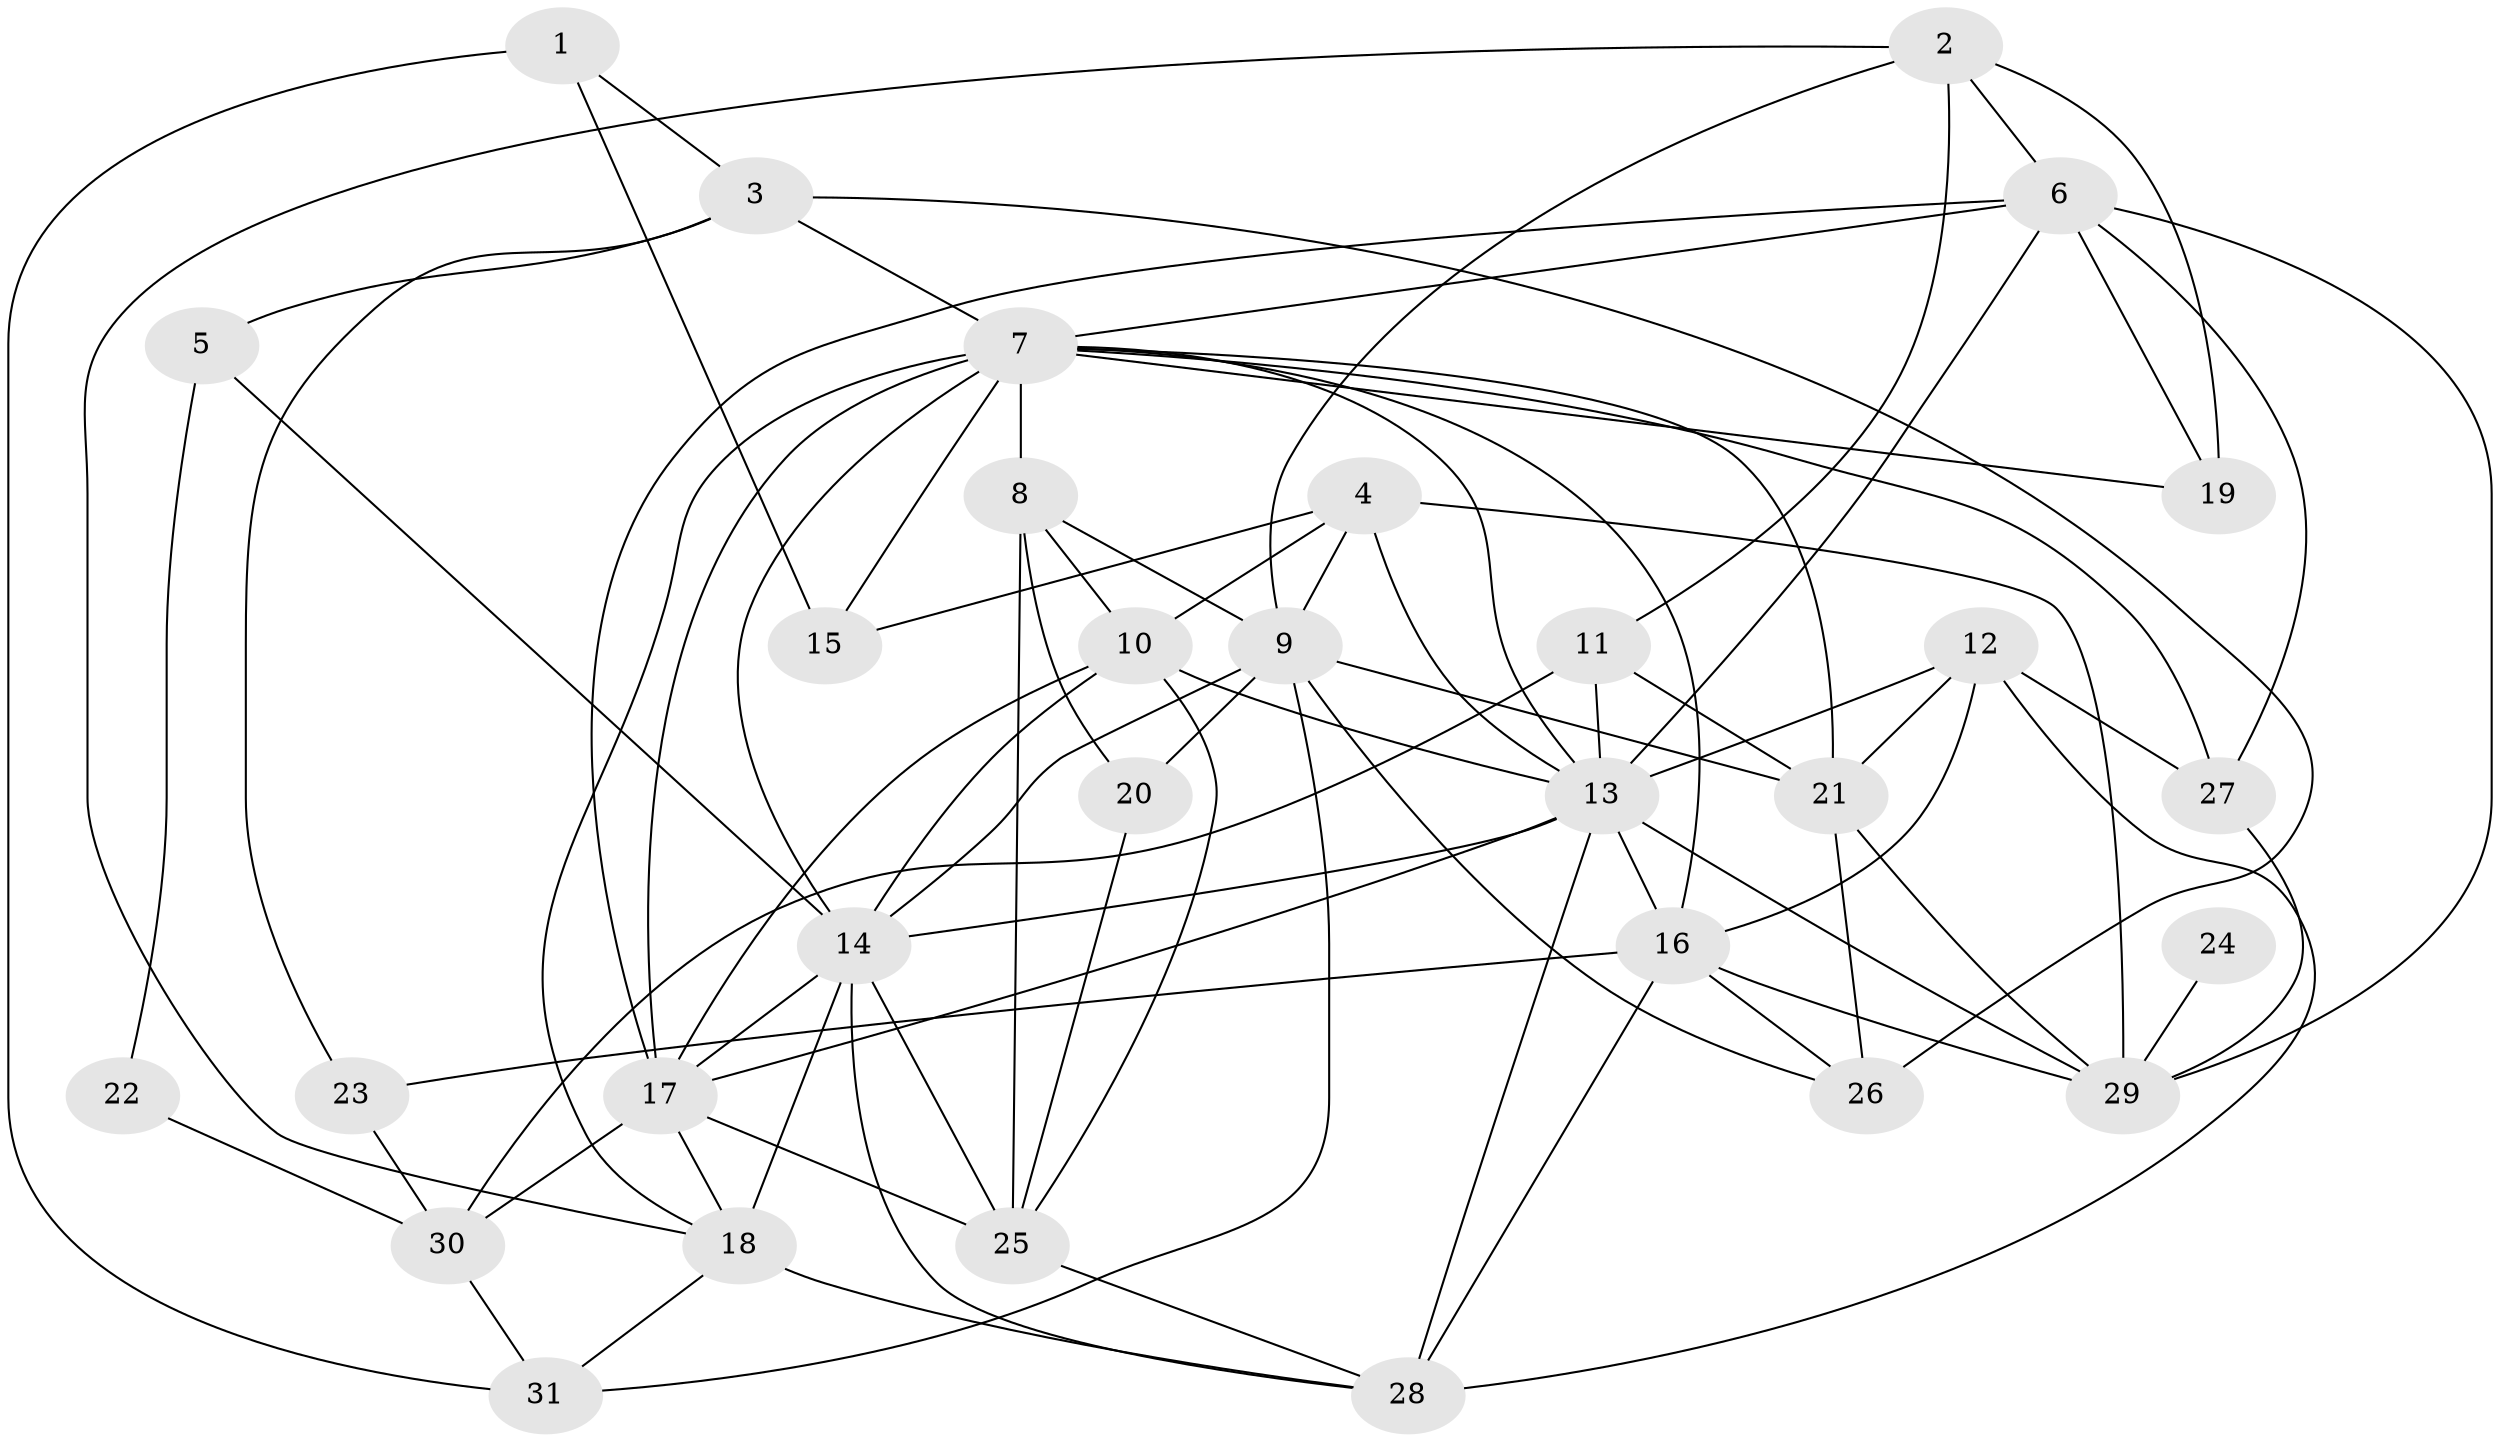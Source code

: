 // original degree distribution, {2: 0.12987012987012986, 4: 0.2077922077922078, 5: 0.2597402597402597, 7: 0.05194805194805195, 3: 0.2857142857142857, 6: 0.06493506493506493}
// Generated by graph-tools (version 1.1) at 2025/37/03/04/25 23:37:07]
// undirected, 31 vertices, 83 edges
graph export_dot {
  node [color=gray90,style=filled];
  1;
  2;
  3;
  4;
  5;
  6;
  7;
  8;
  9;
  10;
  11;
  12;
  13;
  14;
  15;
  16;
  17;
  18;
  19;
  20;
  21;
  22;
  23;
  24;
  25;
  26;
  27;
  28;
  29;
  30;
  31;
  1 -- 3 [weight=2.0];
  1 -- 15 [weight=2.0];
  1 -- 31 [weight=1.0];
  2 -- 6 [weight=1.0];
  2 -- 9 [weight=1.0];
  2 -- 11 [weight=1.0];
  2 -- 18 [weight=1.0];
  2 -- 19 [weight=1.0];
  3 -- 5 [weight=2.0];
  3 -- 7 [weight=2.0];
  3 -- 23 [weight=1.0];
  3 -- 26 [weight=2.0];
  4 -- 9 [weight=1.0];
  4 -- 10 [weight=1.0];
  4 -- 13 [weight=1.0];
  4 -- 15 [weight=1.0];
  4 -- 29 [weight=1.0];
  5 -- 14 [weight=1.0];
  5 -- 22 [weight=1.0];
  6 -- 7 [weight=1.0];
  6 -- 13 [weight=1.0];
  6 -- 17 [weight=2.0];
  6 -- 19 [weight=2.0];
  6 -- 27 [weight=1.0];
  6 -- 29 [weight=1.0];
  7 -- 8 [weight=2.0];
  7 -- 13 [weight=1.0];
  7 -- 14 [weight=1.0];
  7 -- 15 [weight=1.0];
  7 -- 16 [weight=1.0];
  7 -- 17 [weight=1.0];
  7 -- 18 [weight=1.0];
  7 -- 19 [weight=1.0];
  7 -- 21 [weight=1.0];
  7 -- 27 [weight=1.0];
  8 -- 9 [weight=1.0];
  8 -- 10 [weight=1.0];
  8 -- 20 [weight=2.0];
  8 -- 25 [weight=2.0];
  9 -- 14 [weight=1.0];
  9 -- 20 [weight=1.0];
  9 -- 21 [weight=1.0];
  9 -- 26 [weight=1.0];
  9 -- 31 [weight=1.0];
  10 -- 13 [weight=1.0];
  10 -- 14 [weight=1.0];
  10 -- 17 [weight=1.0];
  10 -- 25 [weight=1.0];
  11 -- 13 [weight=2.0];
  11 -- 21 [weight=1.0];
  11 -- 30 [weight=1.0];
  12 -- 13 [weight=1.0];
  12 -- 16 [weight=2.0];
  12 -- 21 [weight=1.0];
  12 -- 27 [weight=1.0];
  12 -- 28 [weight=1.0];
  13 -- 14 [weight=1.0];
  13 -- 16 [weight=2.0];
  13 -- 17 [weight=1.0];
  13 -- 28 [weight=2.0];
  13 -- 29 [weight=1.0];
  14 -- 17 [weight=1.0];
  14 -- 18 [weight=4.0];
  14 -- 25 [weight=1.0];
  14 -- 28 [weight=1.0];
  16 -- 23 [weight=1.0];
  16 -- 26 [weight=1.0];
  16 -- 28 [weight=1.0];
  16 -- 29 [weight=2.0];
  17 -- 18 [weight=1.0];
  17 -- 25 [weight=1.0];
  17 -- 30 [weight=1.0];
  18 -- 28 [weight=1.0];
  18 -- 31 [weight=1.0];
  20 -- 25 [weight=1.0];
  21 -- 26 [weight=1.0];
  21 -- 29 [weight=1.0];
  22 -- 30 [weight=2.0];
  23 -- 30 [weight=1.0];
  24 -- 29 [weight=3.0];
  25 -- 28 [weight=1.0];
  27 -- 29 [weight=1.0];
  30 -- 31 [weight=1.0];
}
